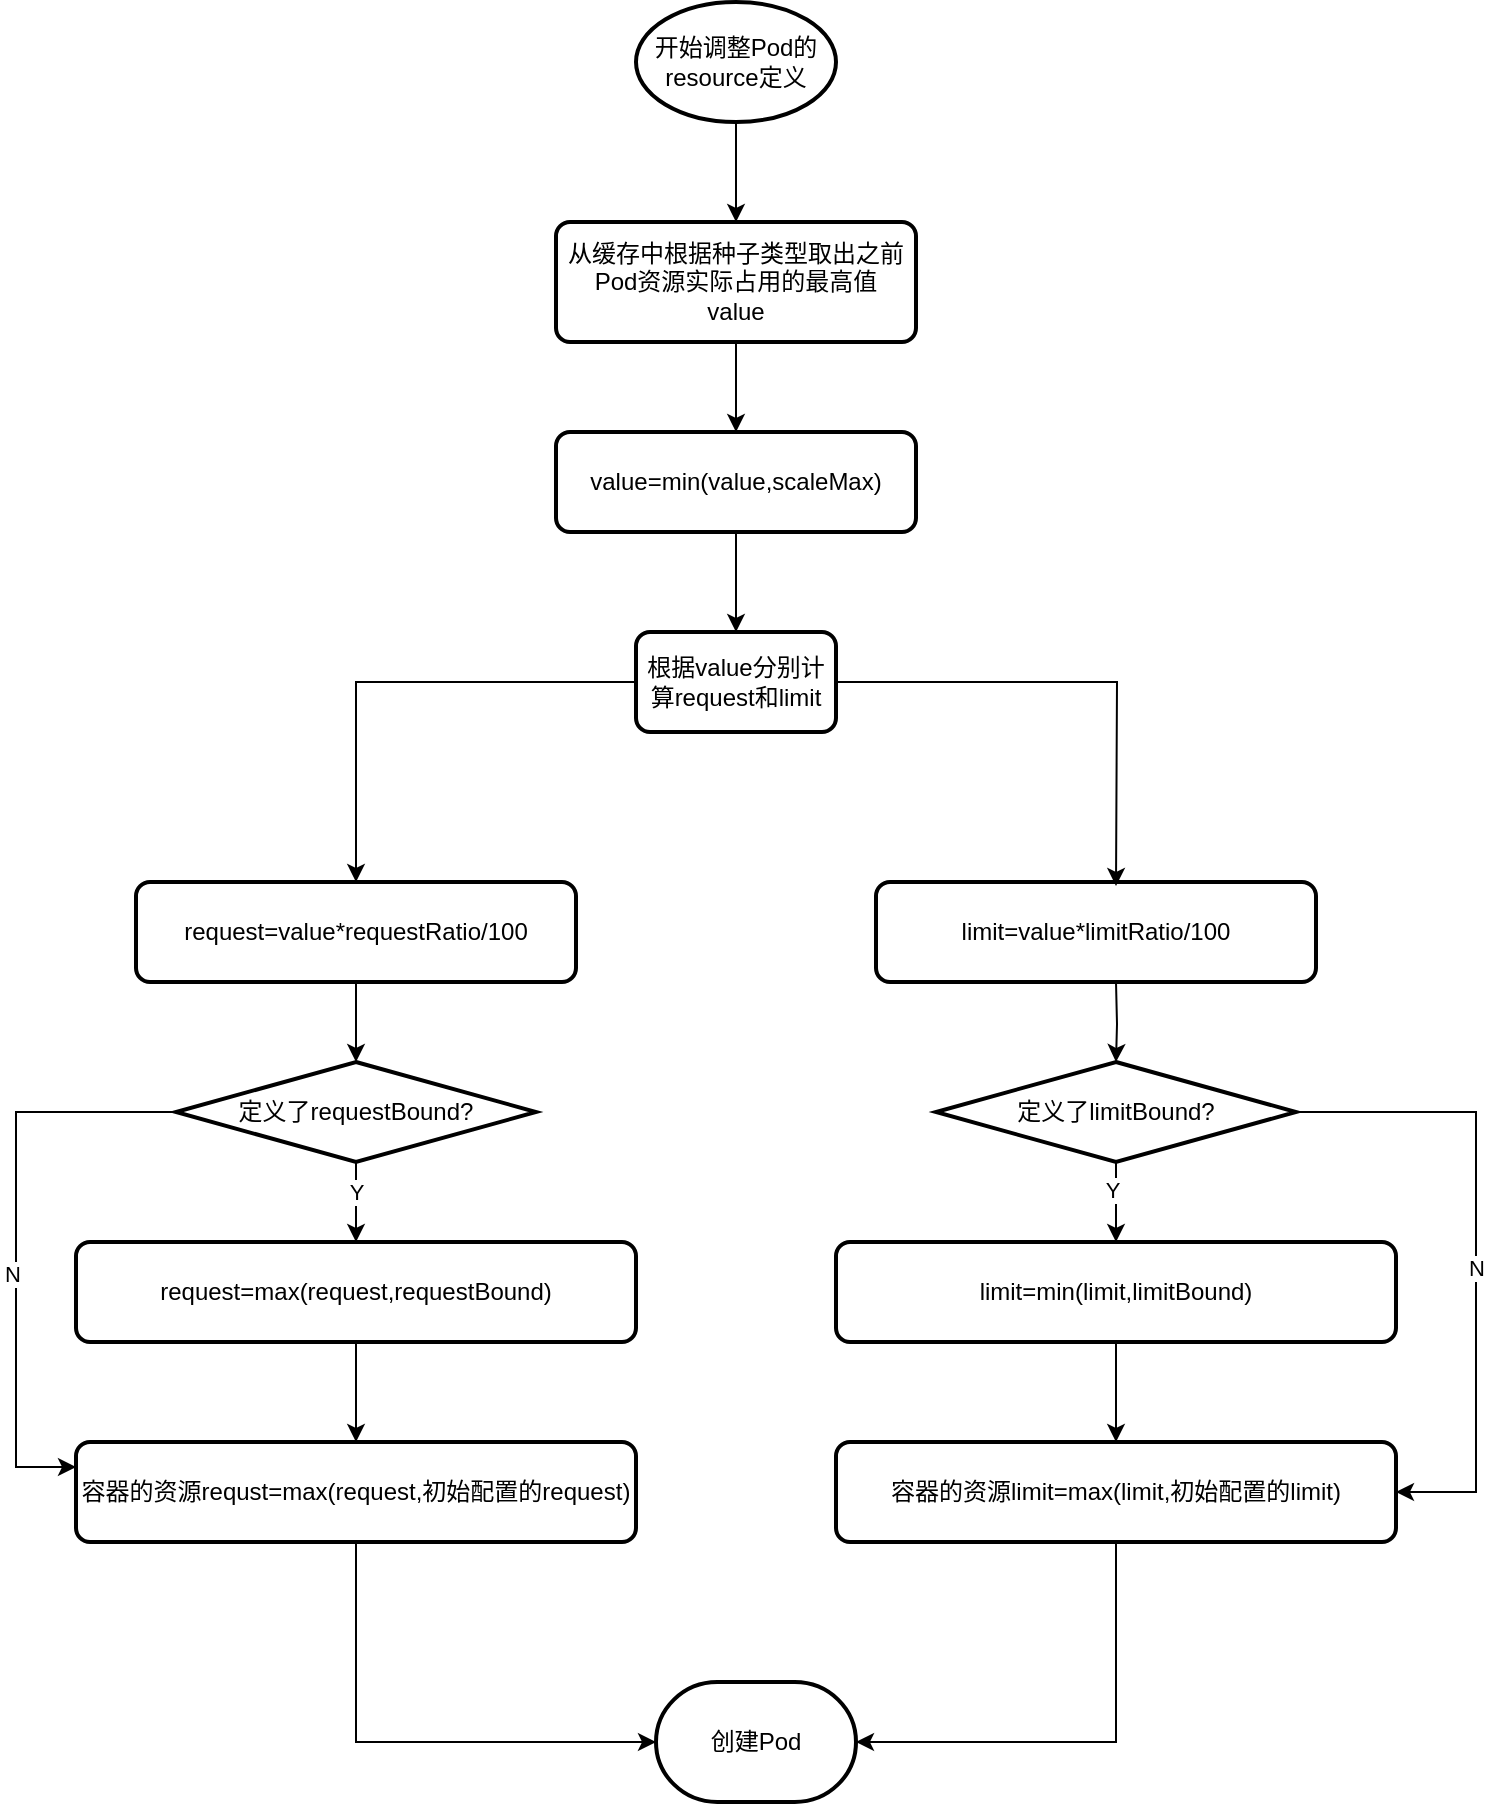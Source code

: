 <mxfile version="24.7.8">
  <diagram id="C5RBs43oDa-KdzZeNtuy" name="Page-1">
    <mxGraphModel dx="1434" dy="746" grid="1" gridSize="10" guides="1" tooltips="1" connect="1" arrows="1" fold="1" page="1" pageScale="1" pageWidth="827" pageHeight="1169" math="0" shadow="0">
      <root>
        <mxCell id="WIyWlLk6GJQsqaUBKTNV-0" />
        <mxCell id="WIyWlLk6GJQsqaUBKTNV-1" parent="WIyWlLk6GJQsqaUBKTNV-0" />
        <mxCell id="9JtKDe7apVkJXHzbWkdU-3" style="edgeStyle=orthogonalEdgeStyle;rounded=0;orthogonalLoop=1;jettySize=auto;html=1;exitX=0.5;exitY=1;exitDx=0;exitDy=0;exitPerimeter=0;entryX=0.5;entryY=0;entryDx=0;entryDy=0;" edge="1" parent="WIyWlLk6GJQsqaUBKTNV-1" source="9JtKDe7apVkJXHzbWkdU-0" target="9JtKDe7apVkJXHzbWkdU-1">
          <mxGeometry relative="1" as="geometry" />
        </mxCell>
        <mxCell id="9JtKDe7apVkJXHzbWkdU-0" value="开始调整Pod的resource定义" style="strokeWidth=2;html=1;shape=mxgraph.flowchart.start_1;whiteSpace=wrap;" vertex="1" parent="WIyWlLk6GJQsqaUBKTNV-1">
          <mxGeometry x="340" y="180" width="100" height="60" as="geometry" />
        </mxCell>
        <mxCell id="9JtKDe7apVkJXHzbWkdU-1" value="从缓存中根据种子类型取出之前Pod资源实际占用的最高值&lt;div&gt;value&lt;/div&gt;" style="rounded=1;whiteSpace=wrap;html=1;absoluteArcSize=1;arcSize=14;strokeWidth=2;" vertex="1" parent="WIyWlLk6GJQsqaUBKTNV-1">
          <mxGeometry x="300" y="290" width="180" height="60" as="geometry" />
        </mxCell>
        <mxCell id="9JtKDe7apVkJXHzbWkdU-8" style="edgeStyle=orthogonalEdgeStyle;rounded=0;orthogonalLoop=1;jettySize=auto;html=1;exitX=0.5;exitY=1;exitDx=0;exitDy=0;entryX=0.5;entryY=0;entryDx=0;entryDy=0;" edge="1" parent="WIyWlLk6GJQsqaUBKTNV-1" source="9JtKDe7apVkJXHzbWkdU-5" target="9JtKDe7apVkJXHzbWkdU-13">
          <mxGeometry relative="1" as="geometry">
            <mxPoint x="390" y="450" as="sourcePoint" />
            <mxPoint x="390" y="490" as="targetPoint" />
            <Array as="points" />
          </mxGeometry>
        </mxCell>
        <mxCell id="9JtKDe7apVkJXHzbWkdU-4" style="edgeStyle=orthogonalEdgeStyle;rounded=0;orthogonalLoop=1;jettySize=auto;html=1;exitX=0.5;exitY=1;exitDx=0;exitDy=0;entryX=0.5;entryY=0;entryDx=0;entryDy=0;" edge="1" parent="WIyWlLk6GJQsqaUBKTNV-1" source="9JtKDe7apVkJXHzbWkdU-1" target="9JtKDe7apVkJXHzbWkdU-5">
          <mxGeometry relative="1" as="geometry">
            <mxPoint x="390" y="390" as="targetPoint" />
          </mxGeometry>
        </mxCell>
        <mxCell id="9JtKDe7apVkJXHzbWkdU-5" value="value=min(value,scaleMax)" style="rounded=1;whiteSpace=wrap;html=1;absoluteArcSize=1;arcSize=14;strokeWidth=2;" vertex="1" parent="WIyWlLk6GJQsqaUBKTNV-1">
          <mxGeometry x="300" y="395" width="180" height="50" as="geometry" />
        </mxCell>
        <mxCell id="9JtKDe7apVkJXHzbWkdU-17" style="edgeStyle=orthogonalEdgeStyle;rounded=0;orthogonalLoop=1;jettySize=auto;html=1;exitX=0;exitY=0.5;exitDx=0;exitDy=0;entryX=0.5;entryY=0;entryDx=0;entryDy=0;" edge="1" parent="WIyWlLk6GJQsqaUBKTNV-1" source="9JtKDe7apVkJXHzbWkdU-13" target="9JtKDe7apVkJXHzbWkdU-15">
          <mxGeometry relative="1" as="geometry" />
        </mxCell>
        <mxCell id="9JtKDe7apVkJXHzbWkdU-13" value="根据value分别计算request和limit" style="rounded=1;whiteSpace=wrap;html=1;absoluteArcSize=1;arcSize=14;strokeWidth=2;" vertex="1" parent="WIyWlLk6GJQsqaUBKTNV-1">
          <mxGeometry x="340" y="495" width="100" height="50" as="geometry" />
        </mxCell>
        <mxCell id="9JtKDe7apVkJXHzbWkdU-21" value="" style="edgeStyle=orthogonalEdgeStyle;rounded=0;orthogonalLoop=1;jettySize=auto;html=1;" edge="1" parent="WIyWlLk6GJQsqaUBKTNV-1" source="9JtKDe7apVkJXHzbWkdU-15" target="9JtKDe7apVkJXHzbWkdU-19">
          <mxGeometry relative="1" as="geometry" />
        </mxCell>
        <mxCell id="9JtKDe7apVkJXHzbWkdU-15" value="request=value*requestRatio/100" style="rounded=1;whiteSpace=wrap;html=1;absoluteArcSize=1;arcSize=14;strokeWidth=2;" vertex="1" parent="WIyWlLk6GJQsqaUBKTNV-1">
          <mxGeometry x="90" y="620" width="220" height="50" as="geometry" />
        </mxCell>
        <mxCell id="9JtKDe7apVkJXHzbWkdU-16" value="limit=value*limitRatio/100" style="rounded=1;whiteSpace=wrap;html=1;absoluteArcSize=1;arcSize=14;strokeWidth=2;" vertex="1" parent="WIyWlLk6GJQsqaUBKTNV-1">
          <mxGeometry x="460" y="620" width="220" height="50" as="geometry" />
        </mxCell>
        <mxCell id="9JtKDe7apVkJXHzbWkdU-18" style="edgeStyle=orthogonalEdgeStyle;rounded=0;orthogonalLoop=1;jettySize=auto;html=1;exitX=1;exitY=0.5;exitDx=0;exitDy=0;entryX=0.5;entryY=0;entryDx=0;entryDy=0;" edge="1" parent="WIyWlLk6GJQsqaUBKTNV-1" source="9JtKDe7apVkJXHzbWkdU-13">
          <mxGeometry relative="1" as="geometry">
            <mxPoint x="770" y="547" as="sourcePoint" />
            <mxPoint x="580" y="622" as="targetPoint" />
          </mxGeometry>
        </mxCell>
        <mxCell id="9JtKDe7apVkJXHzbWkdU-22" value="" style="edgeStyle=orthogonalEdgeStyle;rounded=0;orthogonalLoop=1;jettySize=auto;html=1;" edge="1" parent="WIyWlLk6GJQsqaUBKTNV-1" source="9JtKDe7apVkJXHzbWkdU-19" target="9JtKDe7apVkJXHzbWkdU-20">
          <mxGeometry relative="1" as="geometry" />
        </mxCell>
        <mxCell id="9JtKDe7apVkJXHzbWkdU-37" value="Y" style="edgeLabel;html=1;align=center;verticalAlign=middle;resizable=0;points=[];" vertex="1" connectable="0" parent="9JtKDe7apVkJXHzbWkdU-22">
          <mxGeometry x="-0.25" relative="1" as="geometry">
            <mxPoint as="offset" />
          </mxGeometry>
        </mxCell>
        <mxCell id="9JtKDe7apVkJXHzbWkdU-35" style="edgeStyle=orthogonalEdgeStyle;rounded=0;orthogonalLoop=1;jettySize=auto;html=1;exitX=0;exitY=0.5;exitDx=0;exitDy=0;exitPerimeter=0;entryX=0;entryY=0.25;entryDx=0;entryDy=0;" edge="1" parent="WIyWlLk6GJQsqaUBKTNV-1" source="9JtKDe7apVkJXHzbWkdU-19" target="9JtKDe7apVkJXHzbWkdU-28">
          <mxGeometry relative="1" as="geometry">
            <Array as="points">
              <mxPoint x="30" y="735" />
              <mxPoint x="30" y="913" />
            </Array>
          </mxGeometry>
        </mxCell>
        <mxCell id="9JtKDe7apVkJXHzbWkdU-38" value="N" style="edgeLabel;html=1;align=center;verticalAlign=middle;resizable=0;points=[];" vertex="1" connectable="0" parent="9JtKDe7apVkJXHzbWkdU-35">
          <mxGeometry x="0.12" y="-2" relative="1" as="geometry">
            <mxPoint as="offset" />
          </mxGeometry>
        </mxCell>
        <mxCell id="9JtKDe7apVkJXHzbWkdU-19" value="定义了requestBound?" style="strokeWidth=2;html=1;shape=mxgraph.flowchart.decision;whiteSpace=wrap;" vertex="1" parent="WIyWlLk6GJQsqaUBKTNV-1">
          <mxGeometry x="110" y="710" width="180" height="50" as="geometry" />
        </mxCell>
        <mxCell id="9JtKDe7apVkJXHzbWkdU-31" style="edgeStyle=orthogonalEdgeStyle;rounded=0;orthogonalLoop=1;jettySize=auto;html=1;exitX=0.5;exitY=1;exitDx=0;exitDy=0;entryX=0.5;entryY=0;entryDx=0;entryDy=0;" edge="1" parent="WIyWlLk6GJQsqaUBKTNV-1" source="9JtKDe7apVkJXHzbWkdU-20" target="9JtKDe7apVkJXHzbWkdU-28">
          <mxGeometry relative="1" as="geometry" />
        </mxCell>
        <mxCell id="9JtKDe7apVkJXHzbWkdU-20" value="request=max(request,requestBound)" style="rounded=1;whiteSpace=wrap;html=1;absoluteArcSize=1;arcSize=14;strokeWidth=2;" vertex="1" parent="WIyWlLk6GJQsqaUBKTNV-1">
          <mxGeometry x="60" y="800" width="280" height="50" as="geometry" />
        </mxCell>
        <mxCell id="9JtKDe7apVkJXHzbWkdU-23" value="" style="edgeStyle=orthogonalEdgeStyle;rounded=0;orthogonalLoop=1;jettySize=auto;html=1;" edge="1" parent="WIyWlLk6GJQsqaUBKTNV-1" target="9JtKDe7apVkJXHzbWkdU-25">
          <mxGeometry relative="1" as="geometry">
            <mxPoint x="580" y="670" as="sourcePoint" />
          </mxGeometry>
        </mxCell>
        <mxCell id="9JtKDe7apVkJXHzbWkdU-24" value="" style="edgeStyle=orthogonalEdgeStyle;rounded=0;orthogonalLoop=1;jettySize=auto;html=1;" edge="1" parent="WIyWlLk6GJQsqaUBKTNV-1" source="9JtKDe7apVkJXHzbWkdU-25" target="9JtKDe7apVkJXHzbWkdU-26">
          <mxGeometry relative="1" as="geometry" />
        </mxCell>
        <mxCell id="9JtKDe7apVkJXHzbWkdU-39" value="Y" style="edgeLabel;html=1;align=center;verticalAlign=middle;resizable=0;points=[];" vertex="1" connectable="0" parent="9JtKDe7apVkJXHzbWkdU-24">
          <mxGeometry x="-0.3" y="-2" relative="1" as="geometry">
            <mxPoint as="offset" />
          </mxGeometry>
        </mxCell>
        <mxCell id="9JtKDe7apVkJXHzbWkdU-36" style="edgeStyle=orthogonalEdgeStyle;rounded=0;orthogonalLoop=1;jettySize=auto;html=1;exitX=1;exitY=0.5;exitDx=0;exitDy=0;exitPerimeter=0;entryX=1;entryY=0.5;entryDx=0;entryDy=0;" edge="1" parent="WIyWlLk6GJQsqaUBKTNV-1" source="9JtKDe7apVkJXHzbWkdU-25" target="9JtKDe7apVkJXHzbWkdU-29">
          <mxGeometry relative="1" as="geometry">
            <Array as="points">
              <mxPoint x="760" y="735" />
              <mxPoint x="760" y="925" />
            </Array>
          </mxGeometry>
        </mxCell>
        <mxCell id="9JtKDe7apVkJXHzbWkdU-40" value="N" style="edgeLabel;html=1;align=center;verticalAlign=middle;resizable=0;points=[];" vertex="1" connectable="0" parent="9JtKDe7apVkJXHzbWkdU-36">
          <mxGeometry x="0.05" relative="1" as="geometry">
            <mxPoint as="offset" />
          </mxGeometry>
        </mxCell>
        <mxCell id="9JtKDe7apVkJXHzbWkdU-25" value="定义了limitBound?" style="strokeWidth=2;html=1;shape=mxgraph.flowchart.decision;whiteSpace=wrap;" vertex="1" parent="WIyWlLk6GJQsqaUBKTNV-1">
          <mxGeometry x="490" y="710" width="180" height="50" as="geometry" />
        </mxCell>
        <mxCell id="9JtKDe7apVkJXHzbWkdU-32" style="edgeStyle=orthogonalEdgeStyle;rounded=0;orthogonalLoop=1;jettySize=auto;html=1;exitX=0.5;exitY=1;exitDx=0;exitDy=0;entryX=0.5;entryY=0;entryDx=0;entryDy=0;" edge="1" parent="WIyWlLk6GJQsqaUBKTNV-1" source="9JtKDe7apVkJXHzbWkdU-26" target="9JtKDe7apVkJXHzbWkdU-29">
          <mxGeometry relative="1" as="geometry" />
        </mxCell>
        <mxCell id="9JtKDe7apVkJXHzbWkdU-26" value="limit=min(limit,limitBound)" style="rounded=1;whiteSpace=wrap;html=1;absoluteArcSize=1;arcSize=14;strokeWidth=2;" vertex="1" parent="WIyWlLk6GJQsqaUBKTNV-1">
          <mxGeometry x="440" y="800" width="280" height="50" as="geometry" />
        </mxCell>
        <mxCell id="9JtKDe7apVkJXHzbWkdU-28" value="容器的资源requst=max(request,初始配置的request)" style="rounded=1;whiteSpace=wrap;html=1;absoluteArcSize=1;arcSize=14;strokeWidth=2;" vertex="1" parent="WIyWlLk6GJQsqaUBKTNV-1">
          <mxGeometry x="60" y="900" width="280" height="50" as="geometry" />
        </mxCell>
        <mxCell id="9JtKDe7apVkJXHzbWkdU-29" value="容器的资源limit=max(limit,初始配置的limit)" style="rounded=1;whiteSpace=wrap;html=1;absoluteArcSize=1;arcSize=14;strokeWidth=2;" vertex="1" parent="WIyWlLk6GJQsqaUBKTNV-1">
          <mxGeometry x="440" y="900" width="280" height="50" as="geometry" />
        </mxCell>
        <mxCell id="9JtKDe7apVkJXHzbWkdU-30" value="创建Pod" style="strokeWidth=2;html=1;shape=mxgraph.flowchart.terminator;whiteSpace=wrap;" vertex="1" parent="WIyWlLk6GJQsqaUBKTNV-1">
          <mxGeometry x="350" y="1020" width="100" height="60" as="geometry" />
        </mxCell>
        <mxCell id="9JtKDe7apVkJXHzbWkdU-33" style="edgeStyle=orthogonalEdgeStyle;rounded=0;orthogonalLoop=1;jettySize=auto;html=1;entryX=0;entryY=0.5;entryDx=0;entryDy=0;entryPerimeter=0;exitX=0.5;exitY=1;exitDx=0;exitDy=0;" edge="1" parent="WIyWlLk6GJQsqaUBKTNV-1" source="9JtKDe7apVkJXHzbWkdU-28" target="9JtKDe7apVkJXHzbWkdU-30">
          <mxGeometry relative="1" as="geometry" />
        </mxCell>
        <mxCell id="9JtKDe7apVkJXHzbWkdU-34" style="edgeStyle=orthogonalEdgeStyle;rounded=0;orthogonalLoop=1;jettySize=auto;html=1;entryX=1;entryY=0.5;entryDx=0;entryDy=0;entryPerimeter=0;" edge="1" parent="WIyWlLk6GJQsqaUBKTNV-1" source="9JtKDe7apVkJXHzbWkdU-29" target="9JtKDe7apVkJXHzbWkdU-30">
          <mxGeometry relative="1" as="geometry" />
        </mxCell>
      </root>
    </mxGraphModel>
  </diagram>
</mxfile>
